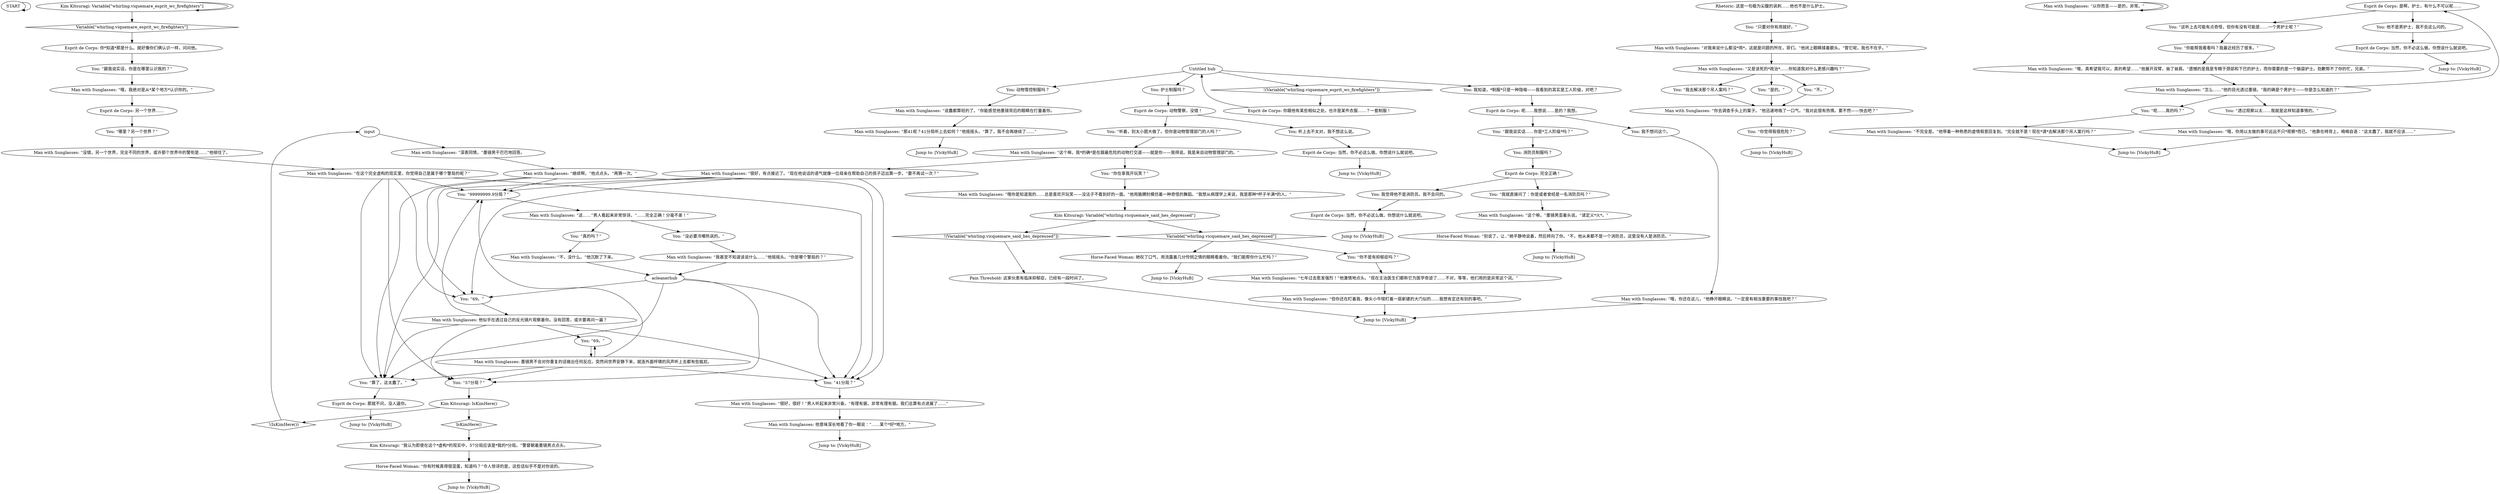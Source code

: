 # WHIRLING F1 / MAN WITH SUNGLASSES ESPRIT RC
# ESPRIT RED CHECK
# ==================================================
digraph G {
	  0 [label="START"];
	  1 [label="input"];
	  2 [label="Man with Sunglasses: “很好，有点接近了。”现在他说话的语气就像一位母亲在帮助自己的孩子迈出第一步。“要不再试一次？”"];
	  3 [label="You: “你觉得我很危险？”"];
	  4 [label="Jump to: [VickyHuB]"];
	  5 [label="Jump to: [VickyHuB]"];
	  6 [label="Man with Sunglasses: “以你而言——是的，非常。”"];
	  7 [label="Horse-Faced Woman: 她叹了口气，用流露着几分怜悯之情的眼睛看着你。“我们能帮你什么忙吗？”"];
	  8 [label="You: “只要对你有用就好。”"];
	  9 [label="Horse-Faced Woman: “你有时候真得很混蛋，知道吗？”令人惊讶的是，这些话似乎不是对你说的。"];
	  10 [label="Man with Sunglasses: “深表同情，”墨镜男干巴巴地回答。"];
	  11 [label="Kim Kitsuragi: Variable[\"whirling.viquemare_esprit_wc_firefighters\"]"];
	  12 [label="Variable[\"whirling.viquemare_esprit_wc_firefighters\"]", shape=diamond];
	  13 [label="!(Variable[\"whirling.viquemare_esprit_wc_firefighters\"])", shape=diamond];
	  14 [label="You: 消防员制服吗？"];
	  15 [label="Man with Sunglasses: “又是该死的*政治*……你知道我对什么更感兴趣吗？”"];
	  16 [label="Man with Sunglasses: “哦，你还在这儿，”他睁开眼睛说。“一定是有相当重要的事找我吧？”"];
	  17 [label="Esprit de Corps: 那就不问，没人逼你。"];
	  18 [label="Man with Sunglasses: “说蠢都算轻的了。”你能感觉他墨镜背后的眼睛在打量着你。"];
	  19 [label="Esprit de Corps: 动物警察，没错！"];
	  20 [label="Esprit de Corps: 是啊，护士，有什么不可以呢……"];
	  21 [label="You: “你能帮我看看吗？我最近经历了很多。”"];
	  22 [label="Man with Sunglasses: “怎么……”他的目光透过墨镜。“我的确是个男护士——你是怎么知道的？”"];
	  23 [label="Rhetoric: 这是一句极为尖酸的讽刺……他也不是什么护士。"];
	  24 [label="Man with Sunglasses: 他似乎在透过自己的反光镜片观察着你。没有回答，或许要再问一遍？"];
	  25 [label="You: 我觉得他不是消防员。我不会问的。"];
	  26 [label="You: “我去解决那个吊人案吗？”"];
	  27 [label="Man with Sunglasses: “哦，真希望我可以，真的希望……”他展开双臂，耸了耸肩。“遗憾的是我是专精于颈部和下巴的护士，而你需要的是一个脑袋护士。抱歉帮不了你的忙，兄弟。”"];
	  28 [label="Jump to: [VickyHuB]"];
	  29 [label="Kim Kitsuragi: IsKimHere()"];
	  30 [label="IsKimHere()", shape=diamond];
	  31 [label="!(IsKimHere())", shape=diamond];
	  32 [label="You: “算了，这太蠢了。”"];
	  33 [label="Man with Sunglasses: “这个嘛，”墨镜男歪着头说。“请定义*火*。”"];
	  34 [label="Jump to: [VickyHuB]"];
	  35 [label="Man with Sunglasses: “但你还在盯着我，像头小牛犊盯着一扇新建的大门似的……我想肯定还有别的事吧。”"];
	  36 [label="Man with Sunglasses: “不完全是。”他带着一种熟悉的虚情假意回复到。“完全就不是！现在*请*去解决那个吊人案行吗？”"];
	  37 [label="Man with Sunglasses: “对我来说什么都没*用*，这就是问题的所在，哥们。”他闭上眼睛揉着额头。“管它呢，我也不在乎。”"];
	  38 [label="Jump to: [VickyHuB]"];
	  39 [label="You: 动物管控制服吗？"];
	  40 [label="Man with Sunglasses: “哦你是知道我的……总是喜欢开玩笑——没法子不看到好的一面。”他用胳膊肘模仿着一种奇怪的舞蹈。“我想从病理学上来说，我是那种*杯子半满*的人。”"];
	  41 [label="Pain Threshold: 这家伙患有临床抑郁症，已经有一段时间了。"];
	  42 [label="You: “41分局？”"];
	  43 [label="You: 我知道，*制服*只是一种隐喻——我看到的其实是工人阶级，对吧？"];
	  44 [label="Man with Sunglasses: “这个嘛，我*的确*是在跟最危险的动物打交道——就是你——我得说。我是来自动物管理部门的。”"];
	  45 [label="You: “呃……真的吗？”"];
	  46 [label="Man with Sunglasses: “在这个完全虚构的现实里，你觉得自己是属于哪个警局的呢？”"];
	  47 [label="You: “99999999.9分局？”"];
	  48 [label="You: “真的吗？”"];
	  49 [label="You: “没必要冷嘲热讽的。”"];
	  50 [label="You: “这听上去可能有点奇怪，但你有没有可能是……一个男护士呢？”"];
	  51 [label="You: “跟我说实话……你是*工人阶级*吗？”"];
	  52 [label="Man with Sunglasses: “哦，你用以太做的事可远远不只*观察*而已。”他靠在椅背上，喃喃自语：“这太蠢了，我就不应该……”"];
	  53 [label="Esprit de Corps: 另一个世界……"];
	  54 [label="Jump to: [VickyHuB]"];
	  55 [label="Jump to: [VickyHuB]"];
	  56 [label="Jump to: [VickyHuB]"];
	  57 [label="Jump to: [VickyHuB]"];
	  58 [label="You: “是的。”"];
	  59 [label="You: “不。”"];
	  60 [label="You: “哪里？另一个世界？”"];
	  61 [label="Man with Sunglasses: “这……”男人看起来非常惊讶。“……完全正确！分毫不差！”"];
	  62 [label="Man with Sunglasses: “我甚至不知道该说什么……”他摇摇头。“你是哪个警局的？”"];
	  63 [label="Esprit de Corps: 完全正确！"];
	  64 [label="acleanerhub"];
	  65 [label="You: “透过观察以太……我就是这样知道事情的。”"];
	  66 [label="You: 我不想问这个。"];
	  67 [label="You: 他不是男护士，我不会这么问的。"];
	  68 [label="Esprit de Corps: 当然，你不必这么做。你想说什么就说吧。"];
	  69 [label="You: 听上去不太对，我不想这么说。"];
	  70 [label="You: “69。”"];
	  71 [label="Kim Kitsuragi: Variable[\"whirling.vicquemare_said_hes_depressed\"]"];
	  72 [label="Variable[\"whirling.vicquemare_said_hes_depressed\"]", shape=diamond];
	  73 [label="!(Variable[\"whirling.vicquemare_said_hes_depressed\"])", shape=diamond];
	  74 [label="Man with Sunglasses: “七年过去愈发强烈！”他激情地点头。“现在主治医生们都称它为医学奇迹了……不对，等等，他们用的是异常这个词。”"];
	  75 [label="Man with Sunglasses: “不，没什么。”他沉默了下来。"];
	  76 [label="Esprit de Corps: 你*知道*那是什么。就好像你们俩认识一样，问问他。"];
	  77 [label="You: “听着，别太小题大做了。但你是动物管理部门的人吗？”"];
	  78 [label="Man with Sunglasses: “你去调查手头上的案子。”他迅速地吸了一口气。“我对此很有热情。要不然——快去吧？”"];
	  79 [label="Jump to: [VickyHuB]"];
	  80 [label="You: “69。”"];
	  81 [label="Man with Sunglasses: 墨镜男不会对你重复的话做出任何反应。突然间世界安静下来，就连外面呼啸的风声听上去都有些尴尬。"];
	  82 [label="Esprit de Corps: 你跟他有某些相似之处。也许是某件衣服……？一套制服！"];
	  83 [label="Man with Sunglasses: “那41呢？41分局听上去如何？”他摇摇头。“算了，我不会再继续了……”"];
	  84 [label="You: 护士制服吗？"];
	  85 [label="Esprit de Corps: 呃……我想说……是的？我想。"];
	  86 [label="Jump to: [VickyHuB]"];
	  87 [label="You: “你在拿我开玩笑？”"];
	  88 [label="You: “我就直接问了：你是或者曾经是一名消防员吗？”"];
	  89 [label="Man with Sunglasses: “没错，另一个世界，完全不同的世界，或许那个世界中的警衔是……”他顿住了。"];
	  90 [label="Untitled hub"];
	  91 [label="Esprit de Corps: 当然，你不必这么做。你想说什么就说吧。"];
	  92 [label="Kim Kitsuragi: “我认为即使在这个*虚构*的现实中，57分局应该是*我的*分局。”警督朝着墨镜男点点头。"];
	  93 [label="Horse-Faced Woman: “别说了，让..”她平静地说着，然后转向了你。“不，他从来都不是一个消防员，这里没有人是消防员。”"];
	  94 [label="You: “你不是有抑郁症吗？”"];
	  95 [label="Esprit de Corps: 当然，你不必这么做。你想说什么就说吧。"];
	  96 [label="You: “跟我说实话，你是在哪里认识我的？”"];
	  97 [label="Jump to: [VickyHuB]"];
	  98 [label="Man with Sunglasses: “哦，我绝对是从*某个地方*认识你的。”"];
	  99 [label="You: “57分局？”"];
	  100 [label="Man with Sunglasses: “继续啊，”他点点头。“再猜一次。”"];
	  101 [label="Man with Sunglasses: “很好，很好！”男人听起来非常兴奋。“有理有据，非常有理有据。我们总算有点进展了……”"];
	  102 [label="Man with Sunglasses: 他意味深长地看了你一眼说：“……某个*好*地方。”"];
	  0 -> 0
	  1 -> 10
	  2 -> 32
	  2 -> 42
	  2 -> 70
	  2 -> 47
	  3 -> 5
	  6 -> 6
	  7 -> 34
	  8 -> 37
	  9 -> 54
	  10 -> 100
	  11 -> 11
	  11 -> 12
	  12 -> 76
	  13 -> 82
	  14 -> 63
	  15 -> 26
	  15 -> 58
	  15 -> 59
	  16 -> 4
	  17 -> 55
	  18 -> 83
	  19 -> 69
	  19 -> 77
	  20 -> 50
	  20 -> 67
	  21 -> 27
	  22 -> 65
	  22 -> 20
	  22 -> 45
	  23 -> 8
	  24 -> 32
	  24 -> 99
	  24 -> 42
	  24 -> 47
	  24 -> 80
	  25 -> 95
	  26 -> 78
	  27 -> 22
	  29 -> 30
	  29 -> 31
	  30 -> 92
	  31 -> 1
	  32 -> 17
	  33 -> 93
	  35 -> 4
	  36 -> 86
	  37 -> 15
	  39 -> 18
	  40 -> 71
	  41 -> 4
	  42 -> 101
	  43 -> 85
	  44 -> 2
	  44 -> 87
	  45 -> 36
	  46 -> 32
	  46 -> 99
	  46 -> 70
	  46 -> 42
	  46 -> 47
	  47 -> 61
	  48 -> 75
	  49 -> 62
	  50 -> 21
	  51 -> 14
	  52 -> 86
	  53 -> 60
	  58 -> 78
	  59 -> 78
	  60 -> 89
	  61 -> 48
	  61 -> 49
	  62 -> 64
	  63 -> 88
	  63 -> 25
	  64 -> 32
	  64 -> 42
	  64 -> 99
	  64 -> 70
	  65 -> 52
	  66 -> 16
	  67 -> 91
	  68 -> 28
	  69 -> 68
	  70 -> 24
	  71 -> 72
	  71 -> 73
	  72 -> 94
	  72 -> 7
	  73 -> 41
	  74 -> 35
	  75 -> 64
	  76 -> 96
	  77 -> 44
	  78 -> 3
	  80 -> 81
	  81 -> 32
	  81 -> 99
	  81 -> 42
	  81 -> 47
	  81 -> 80
	  82 -> 90
	  83 -> 97
	  84 -> 19
	  85 -> 66
	  85 -> 51
	  87 -> 40
	  88 -> 33
	  89 -> 46
	  90 -> 43
	  90 -> 84
	  90 -> 13
	  90 -> 39
	  91 -> 56
	  92 -> 9
	  93 -> 57
	  94 -> 74
	  95 -> 79
	  96 -> 98
	  98 -> 53
	  99 -> 29
	  100 -> 32
	  100 -> 42
	  100 -> 70
	  100 -> 47
	  101 -> 102
	  102 -> 38
}

